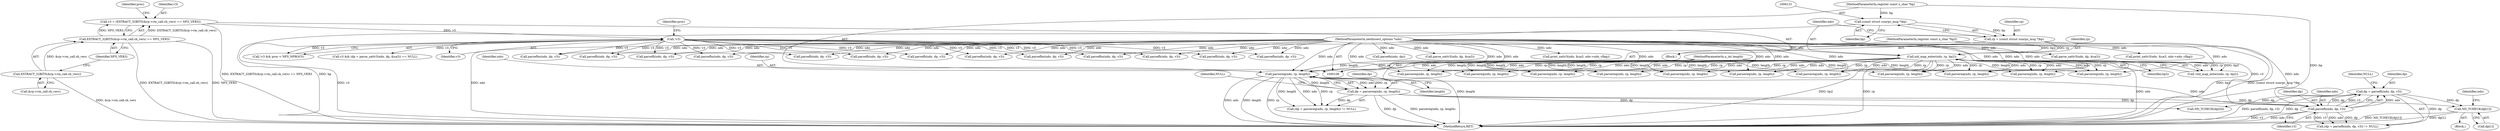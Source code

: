 digraph "0_tcpdump_19d25dd8781620cd41bf178a5e2e27fc1cf242d0_0@array" {
"1000773" [label="(Call,ND_TCHECK(dp[1]))"];
"1000740" [label="(Call,dp = parsefh(ndo, dp, v3))"];
"1000742" [label="(Call,parsefh(ndo, dp, v3))"];
"1000734" [label="(Call,parsereq(ndo, rp, length))"];
"1000135" [label="(Call,xid_map_enter(ndo, rp, bp2))"];
"1000107" [label="(MethodParameterIn,netdissect_options *ndo)"];
"1000128" [label="(Call,rp = (const struct sunrpc_msg *)bp)"];
"1000130" [label="(Call,(const struct sunrpc_msg *)bp)"];
"1000108" [label="(MethodParameterIn,register const u_char *bp)"];
"1000110" [label="(MethodParameterIn,register const u_char *bp2)"];
"1000109" [label="(MethodParameterIn,u_int length)"];
"1000732" [label="(Call,dp = parsereq(ndo, rp, length))"];
"1000162" [label="(Call,!v3)"];
"1000140" [label="(Call,v3 = (EXTRACT_32BITS(&rp->rm_call.cb_vers) == NFS_VER3))"];
"1000142" [label="(Call,EXTRACT_32BITS(&rp->rm_call.cb_vers) == NFS_VER3)"];
"1000143" [label="(Call,EXTRACT_32BITS(&rp->rm_call.cb_vers))"];
"1000746" [label="(Identifier,NULL)"];
"1000653" [label="(Call,print_sattr3(ndo, &sa3, ndo->ndo_vflag))"];
"1000165" [label="(Identifier,proc)"];
"1000140" [label="(Call,v3 = (EXTRACT_32BITS(&rp->rm_call.cb_vers) == NFS_VER3))"];
"1000428" [label="(Call,parsereq(ndo, rp, length))"];
"1000377" [label="(Call,parsereq(ndo, rp, length))"];
"1000772" [label="(Block,)"];
"1000597" [label="(Call,parse_sattr3(ndo, dp, &sa3))"];
"1000688" [label="(Call,parsefhn(ndo, dp, v3))"];
"1000237" [label="(Call,parsereq(ndo, rp, length))"];
"1000195" [label="(Call,parsereq(ndo, rp, length))"];
"1000773" [label="(Call,ND_TCHECK(dp[1]))"];
"1000568" [label="(Call,parsereq(ndo, rp, length))"];
"1000245" [label="(Call,parsefh(ndo, dp, v3))"];
"1000436" [label="(Call,parsefh(ndo, dp, v3))"];
"1000736" [label="(Identifier,rp)"];
"1000809" [label="(Call,parsefh(ndo, dp, v3))"];
"1000739" [label="(Call,(dp = parsefh(ndo, dp, v3)) != NULL)"];
"1000218" [label="(Call,parsereq(ndo, rp, length))"];
"1000854" [label="(Call,parsereq(ndo, rp, length))"];
"1000152" [label="(Identifier,proc)"];
"1000111" [label="(Block,)"];
"1000144" [label="(Call,&rp->rm_call.cb_vers)"];
"1000553" [label="(Call,print_sattr3(ndo, &sa3, ndo->ndo_vflag))"];
"1000676" [label="(Call,parsefhn(ndo, dp, v3))"];
"1000735" [label="(Identifier,ndo)"];
"1000734" [label="(Call,parsereq(ndo, rp, length))"];
"1000542" [label="(Call,parsefn(ndo, dp))"];
"1000128" [label="(Call,rp = (const struct sunrpc_msg *)bp)"];
"1000107" [label="(MethodParameterIn,netdissect_options *ndo)"];
"1000385" [label="(Call,parsefh(ndo, dp, v3))"];
"1000108" [label="(MethodParameterIn,register const u_char *bp)"];
"1000751" [label="(Call,ND_TCHECK(dp[4]))"];
"1000517" [label="(Call,parsefhn(ndo, dp, v3))"];
"1000509" [label="(Call,parsereq(ndo, rp, length))"];
"1000741" [label="(Identifier,dp)"];
"1000224" [label="(Call,parsefhn(ndo, dp, v3))"];
"1000745" [label="(Identifier,v3)"];
"1000862" [label="(Call,parsefh(ndo, dp, v3))"];
"1000109" [label="(MethodParameterIn,u_int length)"];
"1000110" [label="(MethodParameterIn,register const u_char *bp2)"];
"1000731" [label="(Call,(dp = parsereq(ndo, rp, length)) != NULL)"];
"1000709" [label="(Call,parsefh(ndo, dp, v3))"];
"1000738" [label="(Identifier,NULL)"];
"1000721" [label="(Call,parsefhn(ndo, dp, v3))"];
"1000136" [label="(Identifier,ndo)"];
"1000732" [label="(Call,dp = parsereq(ndo, rp, length))"];
"1000150" [label="(Identifier,NFS_VER3)"];
"1000742" [label="(Call,parsefh(ndo, dp, v3))"];
"1000668" [label="(Call,parsereq(ndo, rp, length))"];
"1000737" [label="(Identifier,length)"];
"1000138" [label="(Identifier,bp2)"];
"1000801" [label="(Call,parsereq(ndo, rp, length))"];
"1000137" [label="(Identifier,rp)"];
"1000129" [label="(Identifier,rp)"];
"1000162" [label="(Call,!v3)"];
"1000533" [label="(Call,parse_sattr3(ndo, dp, &sa3))"];
"1000143" [label="(Call,EXTRACT_32BITS(&rp->rm_call.cb_vers))"];
"1000744" [label="(Identifier,dp)"];
"1000142" [label="(Call,EXTRACT_32BITS(&rp->rm_call.cb_vers) == NFS_VER3)"];
"1000774" [label="(Call,dp[1])"];
"1000886" [label="(MethodReturn,RET)"];
"1000130" [label="(Call,(const struct sunrpc_msg *)bp)"];
"1000135" [label="(Call,xid_map_enter(ndo, rp, bp2))"];
"1000134" [label="(Call,!xid_map_enter(ndo, rp, bp2))"];
"1000201" [label="(Call,parsefh(ndo, dp, v3))"];
"1000733" [label="(Identifier,dp)"];
"1000161" [label="(Call,!v3 && proc < NFS_NPROCS)"];
"1000132" [label="(Identifier,bp)"];
"1000576" [label="(Call,parsefhn(ndo, dp, v3))"];
"1000528" [label="(Call,v3 && (dp = parse_sattr3(ndo, dp, &sa3)) == NULL)"];
"1000141" [label="(Identifier,v3)"];
"1000740" [label="(Call,dp = parsefh(ndo, dp, v3))"];
"1000743" [label="(Identifier,ndo)"];
"1000701" [label="(Call,parsereq(ndo, rp, length))"];
"1000779" [label="(Identifier,ndo)"];
"1000163" [label="(Identifier,v3)"];
"1000773" -> "1000772"  [label="AST: "];
"1000773" -> "1000774"  [label="CFG: "];
"1000774" -> "1000773"  [label="AST: "];
"1000779" -> "1000773"  [label="CFG: "];
"1000773" -> "1000886"  [label="DDG: ND_TCHECK(dp[1])"];
"1000773" -> "1000886"  [label="DDG: dp[1]"];
"1000740" -> "1000773"  [label="DDG: dp"];
"1000732" -> "1000773"  [label="DDG: dp"];
"1000740" -> "1000739"  [label="AST: "];
"1000740" -> "1000742"  [label="CFG: "];
"1000741" -> "1000740"  [label="AST: "];
"1000742" -> "1000740"  [label="AST: "];
"1000746" -> "1000740"  [label="CFG: "];
"1000740" -> "1000886"  [label="DDG: parsefh(ndo, dp, v3)"];
"1000740" -> "1000886"  [label="DDG: dp"];
"1000740" -> "1000739"  [label="DDG: dp"];
"1000742" -> "1000740"  [label="DDG: ndo"];
"1000742" -> "1000740"  [label="DDG: dp"];
"1000742" -> "1000740"  [label="DDG: v3"];
"1000740" -> "1000751"  [label="DDG: dp"];
"1000742" -> "1000745"  [label="CFG: "];
"1000743" -> "1000742"  [label="AST: "];
"1000744" -> "1000742"  [label="AST: "];
"1000745" -> "1000742"  [label="AST: "];
"1000742" -> "1000886"  [label="DDG: v3"];
"1000742" -> "1000886"  [label="DDG: ndo"];
"1000742" -> "1000739"  [label="DDG: ndo"];
"1000742" -> "1000739"  [label="DDG: dp"];
"1000742" -> "1000739"  [label="DDG: v3"];
"1000734" -> "1000742"  [label="DDG: ndo"];
"1000107" -> "1000742"  [label="DDG: ndo"];
"1000732" -> "1000742"  [label="DDG: dp"];
"1000162" -> "1000742"  [label="DDG: v3"];
"1000734" -> "1000732"  [label="AST: "];
"1000734" -> "1000737"  [label="CFG: "];
"1000735" -> "1000734"  [label="AST: "];
"1000736" -> "1000734"  [label="AST: "];
"1000737" -> "1000734"  [label="AST: "];
"1000732" -> "1000734"  [label="CFG: "];
"1000734" -> "1000886"  [label="DDG: ndo"];
"1000734" -> "1000886"  [label="DDG: length"];
"1000734" -> "1000886"  [label="DDG: rp"];
"1000734" -> "1000731"  [label="DDG: ndo"];
"1000734" -> "1000731"  [label="DDG: rp"];
"1000734" -> "1000731"  [label="DDG: length"];
"1000734" -> "1000732"  [label="DDG: ndo"];
"1000734" -> "1000732"  [label="DDG: rp"];
"1000734" -> "1000732"  [label="DDG: length"];
"1000135" -> "1000734"  [label="DDG: ndo"];
"1000135" -> "1000734"  [label="DDG: rp"];
"1000107" -> "1000734"  [label="DDG: ndo"];
"1000109" -> "1000734"  [label="DDG: length"];
"1000135" -> "1000134"  [label="AST: "];
"1000135" -> "1000138"  [label="CFG: "];
"1000136" -> "1000135"  [label="AST: "];
"1000137" -> "1000135"  [label="AST: "];
"1000138" -> "1000135"  [label="AST: "];
"1000134" -> "1000135"  [label="CFG: "];
"1000135" -> "1000886"  [label="DDG: ndo"];
"1000135" -> "1000886"  [label="DDG: bp2"];
"1000135" -> "1000886"  [label="DDG: rp"];
"1000135" -> "1000134"  [label="DDG: ndo"];
"1000135" -> "1000134"  [label="DDG: rp"];
"1000135" -> "1000134"  [label="DDG: bp2"];
"1000107" -> "1000135"  [label="DDG: ndo"];
"1000128" -> "1000135"  [label="DDG: rp"];
"1000110" -> "1000135"  [label="DDG: bp2"];
"1000135" -> "1000195"  [label="DDG: ndo"];
"1000135" -> "1000195"  [label="DDG: rp"];
"1000135" -> "1000218"  [label="DDG: ndo"];
"1000135" -> "1000218"  [label="DDG: rp"];
"1000135" -> "1000237"  [label="DDG: ndo"];
"1000135" -> "1000237"  [label="DDG: rp"];
"1000135" -> "1000377"  [label="DDG: ndo"];
"1000135" -> "1000377"  [label="DDG: rp"];
"1000135" -> "1000428"  [label="DDG: ndo"];
"1000135" -> "1000428"  [label="DDG: rp"];
"1000135" -> "1000509"  [label="DDG: ndo"];
"1000135" -> "1000509"  [label="DDG: rp"];
"1000135" -> "1000568"  [label="DDG: ndo"];
"1000135" -> "1000568"  [label="DDG: rp"];
"1000135" -> "1000668"  [label="DDG: ndo"];
"1000135" -> "1000668"  [label="DDG: rp"];
"1000135" -> "1000701"  [label="DDG: ndo"];
"1000135" -> "1000701"  [label="DDG: rp"];
"1000135" -> "1000801"  [label="DDG: ndo"];
"1000135" -> "1000801"  [label="DDG: rp"];
"1000135" -> "1000854"  [label="DDG: ndo"];
"1000135" -> "1000854"  [label="DDG: rp"];
"1000107" -> "1000106"  [label="AST: "];
"1000107" -> "1000886"  [label="DDG: ndo"];
"1000107" -> "1000195"  [label="DDG: ndo"];
"1000107" -> "1000201"  [label="DDG: ndo"];
"1000107" -> "1000218"  [label="DDG: ndo"];
"1000107" -> "1000224"  [label="DDG: ndo"];
"1000107" -> "1000237"  [label="DDG: ndo"];
"1000107" -> "1000245"  [label="DDG: ndo"];
"1000107" -> "1000377"  [label="DDG: ndo"];
"1000107" -> "1000385"  [label="DDG: ndo"];
"1000107" -> "1000428"  [label="DDG: ndo"];
"1000107" -> "1000436"  [label="DDG: ndo"];
"1000107" -> "1000509"  [label="DDG: ndo"];
"1000107" -> "1000517"  [label="DDG: ndo"];
"1000107" -> "1000533"  [label="DDG: ndo"];
"1000107" -> "1000542"  [label="DDG: ndo"];
"1000107" -> "1000553"  [label="DDG: ndo"];
"1000107" -> "1000568"  [label="DDG: ndo"];
"1000107" -> "1000576"  [label="DDG: ndo"];
"1000107" -> "1000597"  [label="DDG: ndo"];
"1000107" -> "1000653"  [label="DDG: ndo"];
"1000107" -> "1000668"  [label="DDG: ndo"];
"1000107" -> "1000676"  [label="DDG: ndo"];
"1000107" -> "1000688"  [label="DDG: ndo"];
"1000107" -> "1000701"  [label="DDG: ndo"];
"1000107" -> "1000709"  [label="DDG: ndo"];
"1000107" -> "1000721"  [label="DDG: ndo"];
"1000107" -> "1000801"  [label="DDG: ndo"];
"1000107" -> "1000809"  [label="DDG: ndo"];
"1000107" -> "1000854"  [label="DDG: ndo"];
"1000107" -> "1000862"  [label="DDG: ndo"];
"1000128" -> "1000111"  [label="AST: "];
"1000128" -> "1000130"  [label="CFG: "];
"1000129" -> "1000128"  [label="AST: "];
"1000130" -> "1000128"  [label="AST: "];
"1000136" -> "1000128"  [label="CFG: "];
"1000128" -> "1000886"  [label="DDG: (const struct sunrpc_msg *)bp"];
"1000130" -> "1000128"  [label="DDG: bp"];
"1000130" -> "1000132"  [label="CFG: "];
"1000131" -> "1000130"  [label="AST: "];
"1000132" -> "1000130"  [label="AST: "];
"1000130" -> "1000886"  [label="DDG: bp"];
"1000108" -> "1000130"  [label="DDG: bp"];
"1000108" -> "1000106"  [label="AST: "];
"1000108" -> "1000886"  [label="DDG: bp"];
"1000110" -> "1000106"  [label="AST: "];
"1000110" -> "1000886"  [label="DDG: bp2"];
"1000109" -> "1000106"  [label="AST: "];
"1000109" -> "1000886"  [label="DDG: length"];
"1000109" -> "1000195"  [label="DDG: length"];
"1000109" -> "1000218"  [label="DDG: length"];
"1000109" -> "1000237"  [label="DDG: length"];
"1000109" -> "1000377"  [label="DDG: length"];
"1000109" -> "1000428"  [label="DDG: length"];
"1000109" -> "1000509"  [label="DDG: length"];
"1000109" -> "1000568"  [label="DDG: length"];
"1000109" -> "1000668"  [label="DDG: length"];
"1000109" -> "1000701"  [label="DDG: length"];
"1000109" -> "1000801"  [label="DDG: length"];
"1000109" -> "1000854"  [label="DDG: length"];
"1000732" -> "1000731"  [label="AST: "];
"1000733" -> "1000732"  [label="AST: "];
"1000738" -> "1000732"  [label="CFG: "];
"1000732" -> "1000886"  [label="DDG: parsereq(ndo, rp, length)"];
"1000732" -> "1000886"  [label="DDG: dp"];
"1000732" -> "1000731"  [label="DDG: dp"];
"1000732" -> "1000751"  [label="DDG: dp"];
"1000162" -> "1000161"  [label="AST: "];
"1000162" -> "1000163"  [label="CFG: "];
"1000163" -> "1000162"  [label="AST: "];
"1000165" -> "1000162"  [label="CFG: "];
"1000161" -> "1000162"  [label="CFG: "];
"1000162" -> "1000886"  [label="DDG: v3"];
"1000162" -> "1000161"  [label="DDG: v3"];
"1000140" -> "1000162"  [label="DDG: v3"];
"1000162" -> "1000201"  [label="DDG: v3"];
"1000162" -> "1000224"  [label="DDG: v3"];
"1000162" -> "1000245"  [label="DDG: v3"];
"1000162" -> "1000385"  [label="DDG: v3"];
"1000162" -> "1000436"  [label="DDG: v3"];
"1000162" -> "1000517"  [label="DDG: v3"];
"1000162" -> "1000528"  [label="DDG: v3"];
"1000162" -> "1000576"  [label="DDG: v3"];
"1000162" -> "1000676"  [label="DDG: v3"];
"1000162" -> "1000688"  [label="DDG: v3"];
"1000162" -> "1000709"  [label="DDG: v3"];
"1000162" -> "1000721"  [label="DDG: v3"];
"1000162" -> "1000809"  [label="DDG: v3"];
"1000162" -> "1000862"  [label="DDG: v3"];
"1000140" -> "1000111"  [label="AST: "];
"1000140" -> "1000142"  [label="CFG: "];
"1000141" -> "1000140"  [label="AST: "];
"1000142" -> "1000140"  [label="AST: "];
"1000152" -> "1000140"  [label="CFG: "];
"1000140" -> "1000886"  [label="DDG: EXTRACT_32BITS(&rp->rm_call.cb_vers) == NFS_VER3"];
"1000142" -> "1000140"  [label="DDG: EXTRACT_32BITS(&rp->rm_call.cb_vers)"];
"1000142" -> "1000140"  [label="DDG: NFS_VER3"];
"1000142" -> "1000150"  [label="CFG: "];
"1000143" -> "1000142"  [label="AST: "];
"1000150" -> "1000142"  [label="AST: "];
"1000142" -> "1000886"  [label="DDG: EXTRACT_32BITS(&rp->rm_call.cb_vers)"];
"1000142" -> "1000886"  [label="DDG: NFS_VER3"];
"1000143" -> "1000142"  [label="DDG: &rp->rm_call.cb_vers"];
"1000143" -> "1000144"  [label="CFG: "];
"1000144" -> "1000143"  [label="AST: "];
"1000150" -> "1000143"  [label="CFG: "];
"1000143" -> "1000886"  [label="DDG: &rp->rm_call.cb_vers"];
}
